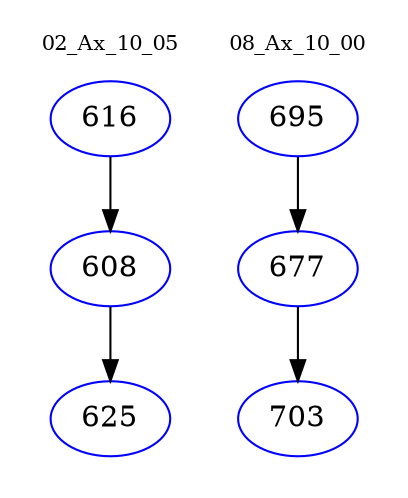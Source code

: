 digraph{
subgraph cluster_0 {
color = white
label = "02_Ax_10_05";
fontsize=10;
T0_616 [label="616", color="blue"]
T0_616 -> T0_608 [color="black"]
T0_608 [label="608", color="blue"]
T0_608 -> T0_625 [color="black"]
T0_625 [label="625", color="blue"]
}
subgraph cluster_1 {
color = white
label = "08_Ax_10_00";
fontsize=10;
T1_695 [label="695", color="blue"]
T1_695 -> T1_677 [color="black"]
T1_677 [label="677", color="blue"]
T1_677 -> T1_703 [color="black"]
T1_703 [label="703", color="blue"]
}
}
